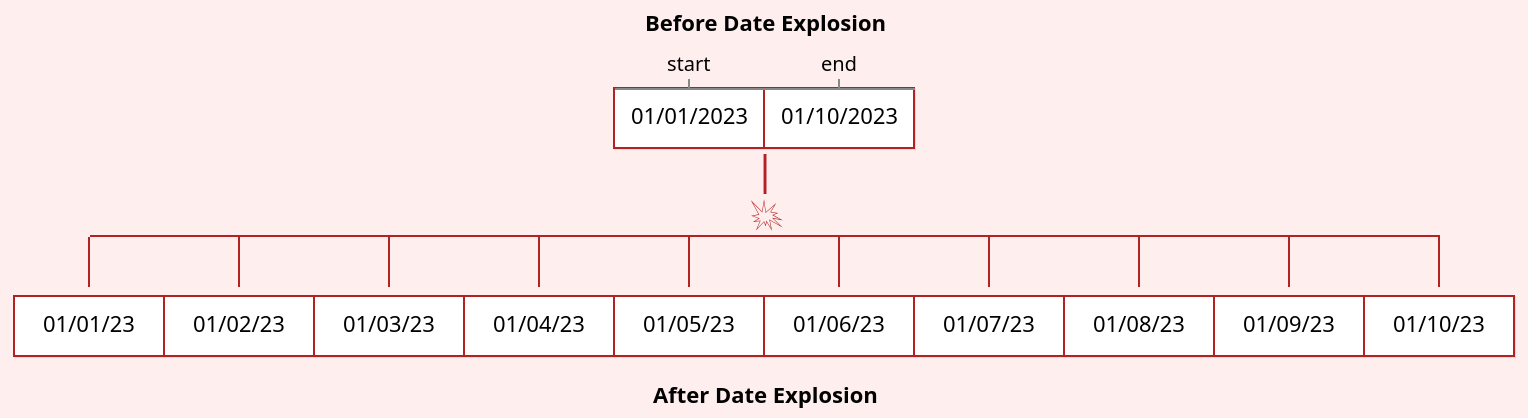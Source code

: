 {
  "$schema": "https://vega.github.io/schema/vega-lite/v4.json",
  "description": "A demonstration of how a combination of the sequence() expression and the flatten transform can be combined to explode dates",
  "usermeta": {
    "developedBy": "Madison Giammaria",
    "LinkedIn": "https://www.linkedin.com/in/madison-giammaria-58463b33",
    "email": "giammariam@gmail.com"
  },
  "background": "#fee",
  "params": [{"name": "msPerDay", "expr": "86400000"}],
  "spacing": -22,
  "data": {
    "name": "table",
    "values": [{"item": "Item A", "start": "01/01/2023", "end": "01/10/2023"}]
  },
  "transform": [
    {
      "calculate": "sequence(toDate(datum['start']), toDate(datum['end'])+msPerDay, msPerDay)",
      "as": "date"
    },
    {"flatten": ["date"], "as": ["date"]},
    {"calculate": "utcFormat(datum['date'], '%m/%d/%y')", "as": "date"}
  ],
  "center": true,
  "vconcat": [
    {
      "transform": [
        {"fold": ["start", "end"], "as": ["type", "date"]},
        {
          "window": [{"op": "row_number", "as": "rn"}],
          "groupby": ["item", "type"]
        },
        {"filter": "datum['rn']===1"}
      ],
      "encoding": {
        "x": {
          "field": "type",
          "axis": {
            "title": "Before Date Explosion",
            "labelAngle": 0,
            "orient": "top",
            "titlePadding": 10
          },
          "sort": {"field": "type", "order": "descending"}
        },
        "y": {"field": "item", "axis": null}
      },
      "width": {"step": 75},
      "height": {"step": 30},
      "layer": [
        {"mark": {"type": "rect", "fill": "#fff", "stroke": "firebrick"}},
        {"mark": {"type": "text"}, "encoding": {"text": {"field": "date"}}}
      ]
    },
    {
      "data": {"values": [{}]},
      "layer": [
        {
          "mark": {
            "type": "text",
            "text": {"expr": "['|','💥']"},
            "baseline": "middle",
            "align": "center",
            "fontSize": 20,
            "fontWeight": 100,
            "color": "firebrick"
          }
        }
      ]
    },
    {
      "data": {"values": [{}]},
      "layer": [
        {
          "mark": {
            "type": "rect",
            "x": {"expr": "0"},
            "x2": {"expr": "range('concat_3_x')[1]-bandwidth('concat_3_x')"},
            "height": 0.0005,
            "stroke": "firebrick"
          }
        }
      ]
    },
    {
      "encoding": {
        "x": {
          "field": "date",
          "axis": {
            "domain": false,
            "domainColor": "firebrick",
            "tickSize": 25,
            "tickColor": "firebrick",
            "labels": false,
            "orient": "top",
            "titleY": 60,
            "title": "After Date Explosion",
            "offset": 5
          },
          "sort": {"field": "date", "order": "ascending"}
        },
        "y": {"field": "item", "axis": null}
      },
      "width": {"step": 75},
      "height": {"step": 30},
      "layer": [
        {"mark": {"type": "rect", "fill": "#fff", "stroke": "firebrick"}},
        {"mark": {"type": "text"}, "encoding": {"text": {"field": "date"}}}
      ]
    }
  ]
}